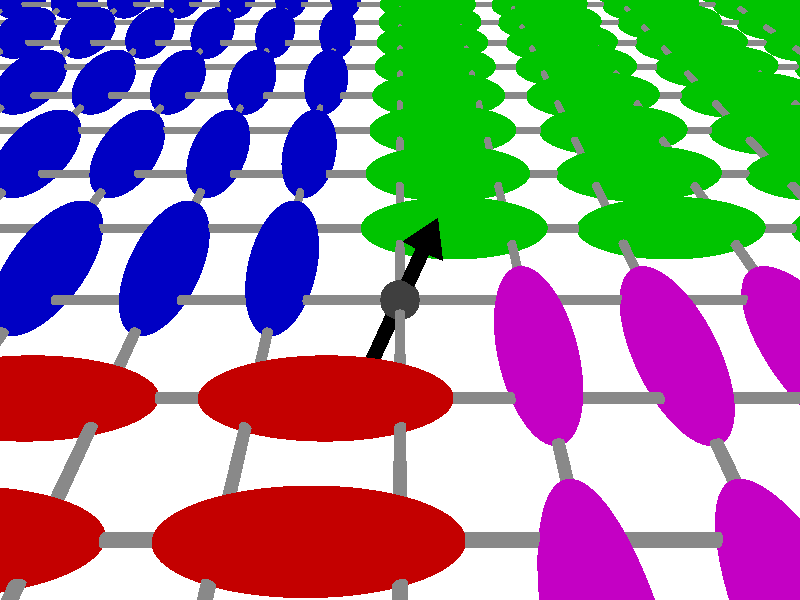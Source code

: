 #include "shapes.inc"
#include "colors.inc"
#include "textures.inc"

background{color White}

#default{ texture{ finish{ ambient 0.3 phong 0.3 phong_size 10 } } }

camera{ location <0,-0.36,-0.32>  look_at <0,0,0> }
//camera{ location <0,-0.40,-0.60>  look_at <0,0,0> }
light_source{ <-200,200,-200> rgb<1,1,1> }
global_settings{ ambient_light rgb 3 }

#declare T_Atom = texture{pigment {rgb<0.05, 0.05, 0.05>} finish{phong 0.3}}
#declare T_Bond = texture{pigment {rgb<0.25, 0.25, 0.25>} finish{phong 0.3}}
#declare T_DimerA = texture{pigment {rgb<0.55, 0.00, 0.00> transmit 0.5} finish{phong 0.3}}
#declare T_DimerB = texture{pigment {rgb<0.00, 0.55, 0.00> transmit 0.5} finish{phong 0.3}}
#declare T_DimerC = texture{pigment {rgb<0.00, 0.00, 0.55> transmit 0.5} finish{phong 0.3}}
#declare T_DimerD = texture{pigment {rgb<0.55, 0.00, 0.55> transmit 0.5} finish{phong 0.3}}
#declare Lattice_Constant=0.1;
#declare Xmax=2;
#declare Ymax=2;
#declare Xmin=-2;
#declare Ymin=-2;
#declare Lattice_Scale=0.16;
#declare Bond_Scale=0.04;
#declare Arrow_Scale=0.08;

#declare Rx = 5.40*Lattice_Constant*Lattice_Scale;
#declare Ry = 1.80*Lattice_Constant*Lattice_Scale;
#declare Rz = 1.80*Lattice_Constant*Lattice_Scale;

// Place atoms at lattice points
#declare X=Xmin; #while(X<=Xmax)
  #declare Y=Ymin; #while(Y<=Ymax)
    sphere{ <X,Y,0>, Lattice_Constant*Lattice_Scale texture{T_Atom} }
  #declare Y=Y+Lattice_Constant; #end
#declare X=X+Lattice_Constant; #end

// Place dimers at bonds
#declare X=Xmin; #while(X<0)
  #declare Y=Ymin; #while(Y<0)
    sphere{ o, 1 scale<Rx,Ry,Rz> translate <X-Lattice_Constant*0.5,Y,0> texture{T_DimerA} }
  #declare Y=Y+Lattice_Constant; #end
#declare X=X+Lattice_Constant*2; #end

#declare X=0; #while(X<=Xmax)
  #declare Y=Lattice_Constant; #while(Y<=Ymax)
    sphere{ o, 1 scale<Rx,Ry,Rz> translate <X+Lattice_Constant*0.5,Y,0> texture{T_DimerB} }
  #declare Y=Y+Lattice_Constant; #end
#declare X=X+Lattice_Constant*2; #end

#declare X=Xmin; #while(X<0)
  #declare Y=0; #while(Y<=Ymax)
    sphere{ o, 1 scale<Ry,Rx,Rz> translate <X,Y+Lattice_Constant*0.5,0> texture{T_DimerC} }
  #declare Y=Y+Lattice_Constant*2; #end
#declare X=X+Lattice_Constant; #end

#declare X=Lattice_Constant; #while(X<=Xmax)
  #declare Y=Ymin+Lattice_Constant; #while(Y<0)
    sphere{ o, 1 scale<Ry,Rx,Rz> translate <X,Y+Lattice_Constant*0.5,0> texture{T_DimerD} }
  #declare Y=Y+Lattice_Constant*2; #end
#declare X=X+Lattice_Constant; #end

// Place chemical bonds
#declare X=Xmin; #while(X<=Xmax)
  cylinder{ <X,Ymin,0>, <X,Ymax,0>, Lattice_Constant*Bond_Scale texture{T_Bond} }
#declare X=X+Lattice_Constant; #end

#declare Y=Ymin; #while(Y<=Ymax)
  cylinder{ <Xmin,Y,0>, <Xmax,Y,0>, Lattice_Constant*Bond_Scale texture{T_Bond} }
#declare Y=Y+Lattice_Constant; #end

// Place a spin
union {
cone { <6*Lattice_Constant*Arrow_Scale,0,0>,1.5*Lattice_Constant*Arrow_Scale,<10*Lattice_Constant*Arrow_Scale,0,0>,0  }
cylinder  { <-10*Lattice_Constant*Arrow_Scale,0,0>,<6*Lattice_Constant*Arrow_Scale,0,0>,0.5*Lattice_Constant*Arrow_Scale }
pigment { rgb<0,0,0> }
scale <0.9, 1.6, 1>
rotate 50*y+50*z
translate <0,0,0>
}
